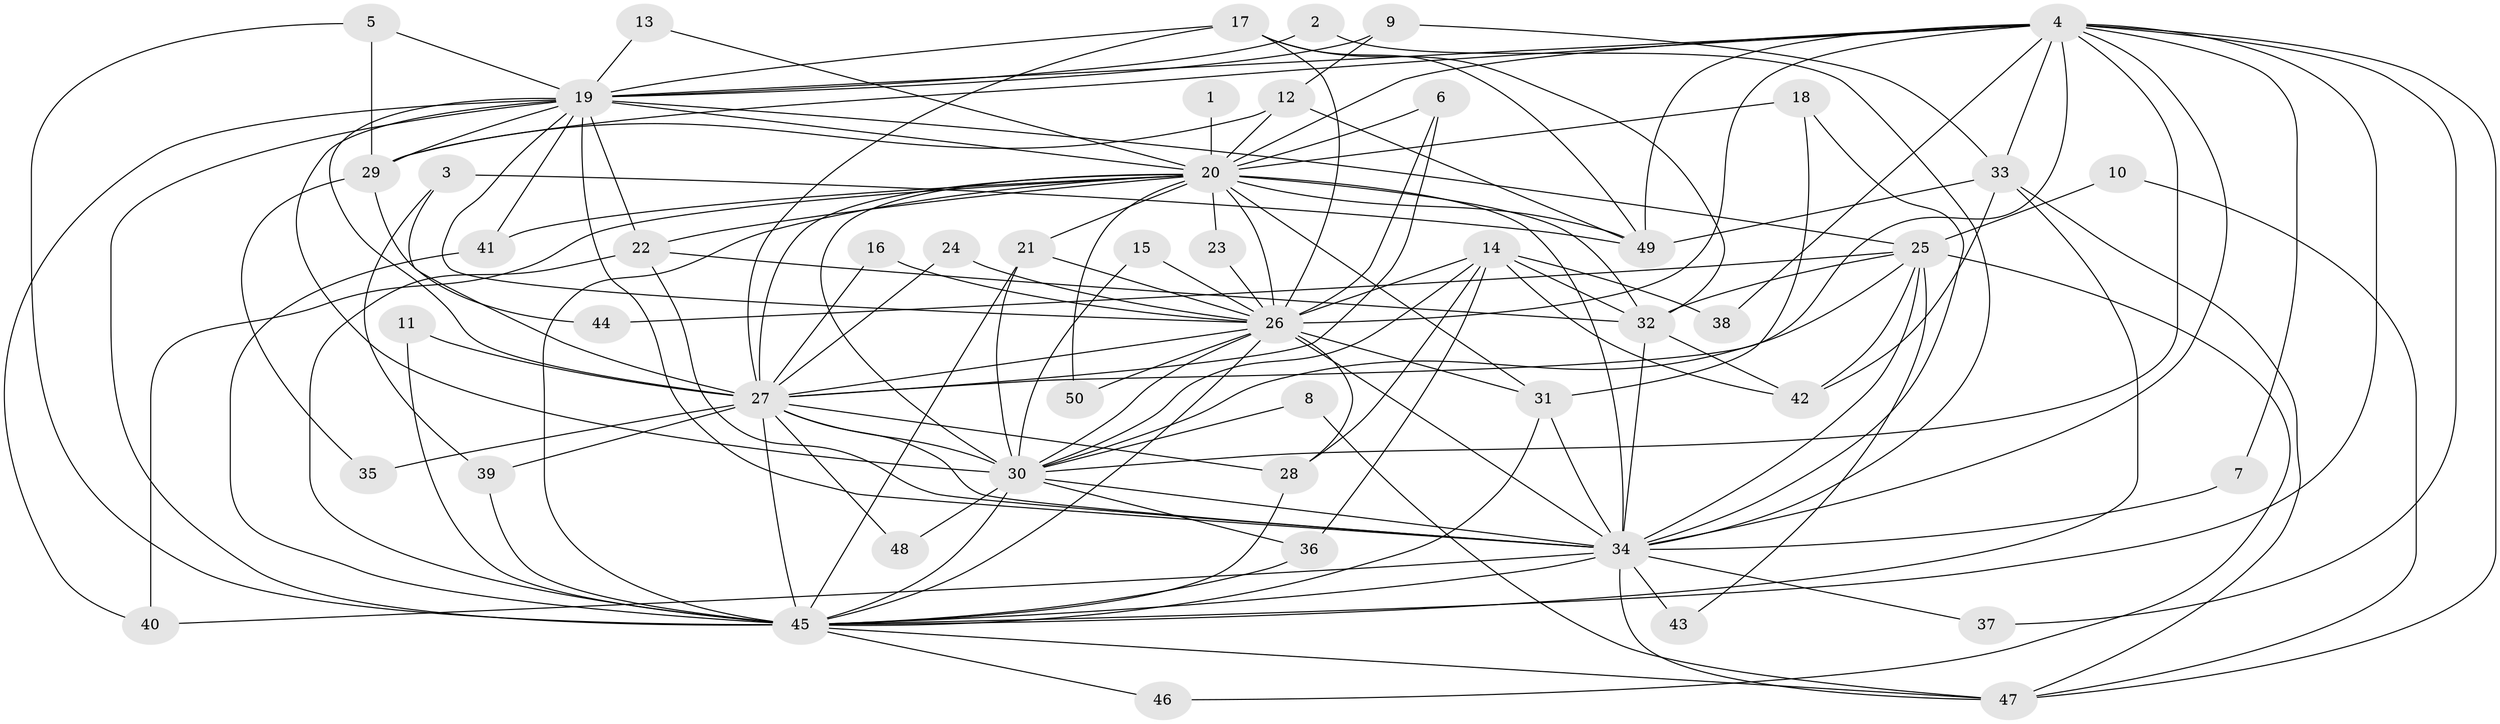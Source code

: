 // original degree distribution, {15: 0.01, 12: 0.01, 22: 0.02, 20: 0.02, 18: 0.01, 23: 0.01, 21: 0.01, 24: 0.01, 6: 0.04, 2: 0.53, 3: 0.18, 5: 0.02, 4: 0.11, 8: 0.01, 7: 0.01}
// Generated by graph-tools (version 1.1) at 2025/25/03/09/25 03:25:44]
// undirected, 50 vertices, 140 edges
graph export_dot {
graph [start="1"]
  node [color=gray90,style=filled];
  1;
  2;
  3;
  4;
  5;
  6;
  7;
  8;
  9;
  10;
  11;
  12;
  13;
  14;
  15;
  16;
  17;
  18;
  19;
  20;
  21;
  22;
  23;
  24;
  25;
  26;
  27;
  28;
  29;
  30;
  31;
  32;
  33;
  34;
  35;
  36;
  37;
  38;
  39;
  40;
  41;
  42;
  43;
  44;
  45;
  46;
  47;
  48;
  49;
  50;
  1 -- 20 [weight=2.0];
  2 -- 19 [weight=1.0];
  2 -- 34 [weight=1.0];
  3 -- 27 [weight=1.0];
  3 -- 39 [weight=1.0];
  3 -- 49 [weight=1.0];
  4 -- 7 [weight=1.0];
  4 -- 19 [weight=2.0];
  4 -- 20 [weight=4.0];
  4 -- 26 [weight=2.0];
  4 -- 27 [weight=2.0];
  4 -- 29 [weight=1.0];
  4 -- 30 [weight=3.0];
  4 -- 33 [weight=1.0];
  4 -- 34 [weight=3.0];
  4 -- 37 [weight=1.0];
  4 -- 38 [weight=1.0];
  4 -- 45 [weight=2.0];
  4 -- 47 [weight=1.0];
  4 -- 49 [weight=1.0];
  5 -- 19 [weight=1.0];
  5 -- 29 [weight=1.0];
  5 -- 45 [weight=1.0];
  6 -- 20 [weight=1.0];
  6 -- 26 [weight=2.0];
  6 -- 27 [weight=1.0];
  7 -- 34 [weight=1.0];
  8 -- 30 [weight=1.0];
  8 -- 47 [weight=1.0];
  9 -- 12 [weight=1.0];
  9 -- 19 [weight=1.0];
  9 -- 33 [weight=1.0];
  10 -- 25 [weight=1.0];
  10 -- 47 [weight=1.0];
  11 -- 27 [weight=1.0];
  11 -- 45 [weight=1.0];
  12 -- 20 [weight=1.0];
  12 -- 29 [weight=1.0];
  12 -- 49 [weight=1.0];
  13 -- 19 [weight=1.0];
  13 -- 20 [weight=1.0];
  14 -- 26 [weight=1.0];
  14 -- 28 [weight=1.0];
  14 -- 30 [weight=1.0];
  14 -- 32 [weight=1.0];
  14 -- 36 [weight=1.0];
  14 -- 38 [weight=1.0];
  14 -- 42 [weight=1.0];
  15 -- 26 [weight=1.0];
  15 -- 30 [weight=1.0];
  16 -- 26 [weight=1.0];
  16 -- 27 [weight=1.0];
  17 -- 19 [weight=1.0];
  17 -- 26 [weight=1.0];
  17 -- 27 [weight=1.0];
  17 -- 32 [weight=1.0];
  17 -- 49 [weight=1.0];
  18 -- 20 [weight=2.0];
  18 -- 31 [weight=1.0];
  18 -- 34 [weight=1.0];
  19 -- 20 [weight=2.0];
  19 -- 22 [weight=1.0];
  19 -- 25 [weight=1.0];
  19 -- 26 [weight=1.0];
  19 -- 27 [weight=1.0];
  19 -- 29 [weight=3.0];
  19 -- 30 [weight=1.0];
  19 -- 34 [weight=1.0];
  19 -- 40 [weight=1.0];
  19 -- 41 [weight=1.0];
  19 -- 45 [weight=1.0];
  20 -- 21 [weight=1.0];
  20 -- 22 [weight=1.0];
  20 -- 23 [weight=1.0];
  20 -- 26 [weight=3.0];
  20 -- 27 [weight=2.0];
  20 -- 30 [weight=4.0];
  20 -- 31 [weight=2.0];
  20 -- 32 [weight=1.0];
  20 -- 34 [weight=2.0];
  20 -- 40 [weight=1.0];
  20 -- 41 [weight=1.0];
  20 -- 45 [weight=3.0];
  20 -- 49 [weight=1.0];
  20 -- 50 [weight=1.0];
  21 -- 26 [weight=1.0];
  21 -- 30 [weight=2.0];
  21 -- 45 [weight=1.0];
  22 -- 32 [weight=1.0];
  22 -- 34 [weight=1.0];
  22 -- 45 [weight=1.0];
  23 -- 26 [weight=1.0];
  24 -- 26 [weight=1.0];
  24 -- 27 [weight=1.0];
  25 -- 30 [weight=1.0];
  25 -- 32 [weight=1.0];
  25 -- 34 [weight=1.0];
  25 -- 42 [weight=1.0];
  25 -- 43 [weight=1.0];
  25 -- 44 [weight=1.0];
  25 -- 46 [weight=1.0];
  26 -- 27 [weight=1.0];
  26 -- 28 [weight=1.0];
  26 -- 30 [weight=2.0];
  26 -- 31 [weight=1.0];
  26 -- 34 [weight=2.0];
  26 -- 45 [weight=1.0];
  26 -- 50 [weight=1.0];
  27 -- 28 [weight=1.0];
  27 -- 30 [weight=1.0];
  27 -- 34 [weight=1.0];
  27 -- 35 [weight=1.0];
  27 -- 39 [weight=1.0];
  27 -- 45 [weight=2.0];
  27 -- 48 [weight=1.0];
  28 -- 45 [weight=1.0];
  29 -- 35 [weight=1.0];
  29 -- 44 [weight=1.0];
  30 -- 34 [weight=1.0];
  30 -- 36 [weight=1.0];
  30 -- 45 [weight=1.0];
  30 -- 48 [weight=1.0];
  31 -- 34 [weight=1.0];
  31 -- 45 [weight=1.0];
  32 -- 34 [weight=1.0];
  32 -- 42 [weight=1.0];
  33 -- 42 [weight=1.0];
  33 -- 45 [weight=1.0];
  33 -- 47 [weight=1.0];
  33 -- 49 [weight=1.0];
  34 -- 37 [weight=1.0];
  34 -- 40 [weight=1.0];
  34 -- 43 [weight=2.0];
  34 -- 45 [weight=1.0];
  34 -- 47 [weight=1.0];
  36 -- 45 [weight=1.0];
  39 -- 45 [weight=1.0];
  41 -- 45 [weight=1.0];
  45 -- 46 [weight=1.0];
  45 -- 47 [weight=1.0];
}
